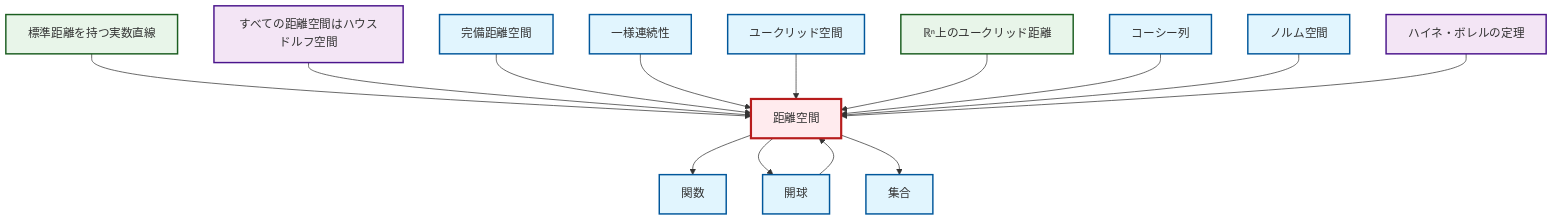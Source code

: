graph TD
    classDef definition fill:#e1f5fe,stroke:#01579b,stroke-width:2px
    classDef theorem fill:#f3e5f5,stroke:#4a148c,stroke-width:2px
    classDef axiom fill:#fff3e0,stroke:#e65100,stroke-width:2px
    classDef example fill:#e8f5e9,stroke:#1b5e20,stroke-width:2px
    classDef current fill:#ffebee,stroke:#b71c1c,stroke-width:3px
    thm-metric-hausdorff["すべての距離空間はハウスドルフ空間"]:::theorem
    def-euclidean-space["ユークリッド空間"]:::definition
    def-metric-space["距離空間"]:::definition
    def-normed-vector-space["ノルム空間"]:::definition
    def-open-ball["開球"]:::definition
    def-function["関数"]:::definition
    thm-heine-borel["ハイネ・ボレルの定理"]:::theorem
    ex-real-line-metric["標準距離を持つ実数直線"]:::example
    def-complete-metric-space["完備距離空間"]:::definition
    def-uniform-continuity["一様連続性"]:::definition
    def-set["集合"]:::definition
    ex-euclidean-metric["ℝⁿ上のユークリッド距離"]:::example
    def-cauchy-sequence["コーシー列"]:::definition
    ex-real-line-metric --> def-metric-space
    thm-metric-hausdorff --> def-metric-space
    def-complete-metric-space --> def-metric-space
    def-open-ball --> def-metric-space
    def-metric-space --> def-function
    def-uniform-continuity --> def-metric-space
    def-metric-space --> def-open-ball
    def-metric-space --> def-set
    def-euclidean-space --> def-metric-space
    ex-euclidean-metric --> def-metric-space
    def-cauchy-sequence --> def-metric-space
    def-normed-vector-space --> def-metric-space
    thm-heine-borel --> def-metric-space
    class def-metric-space current